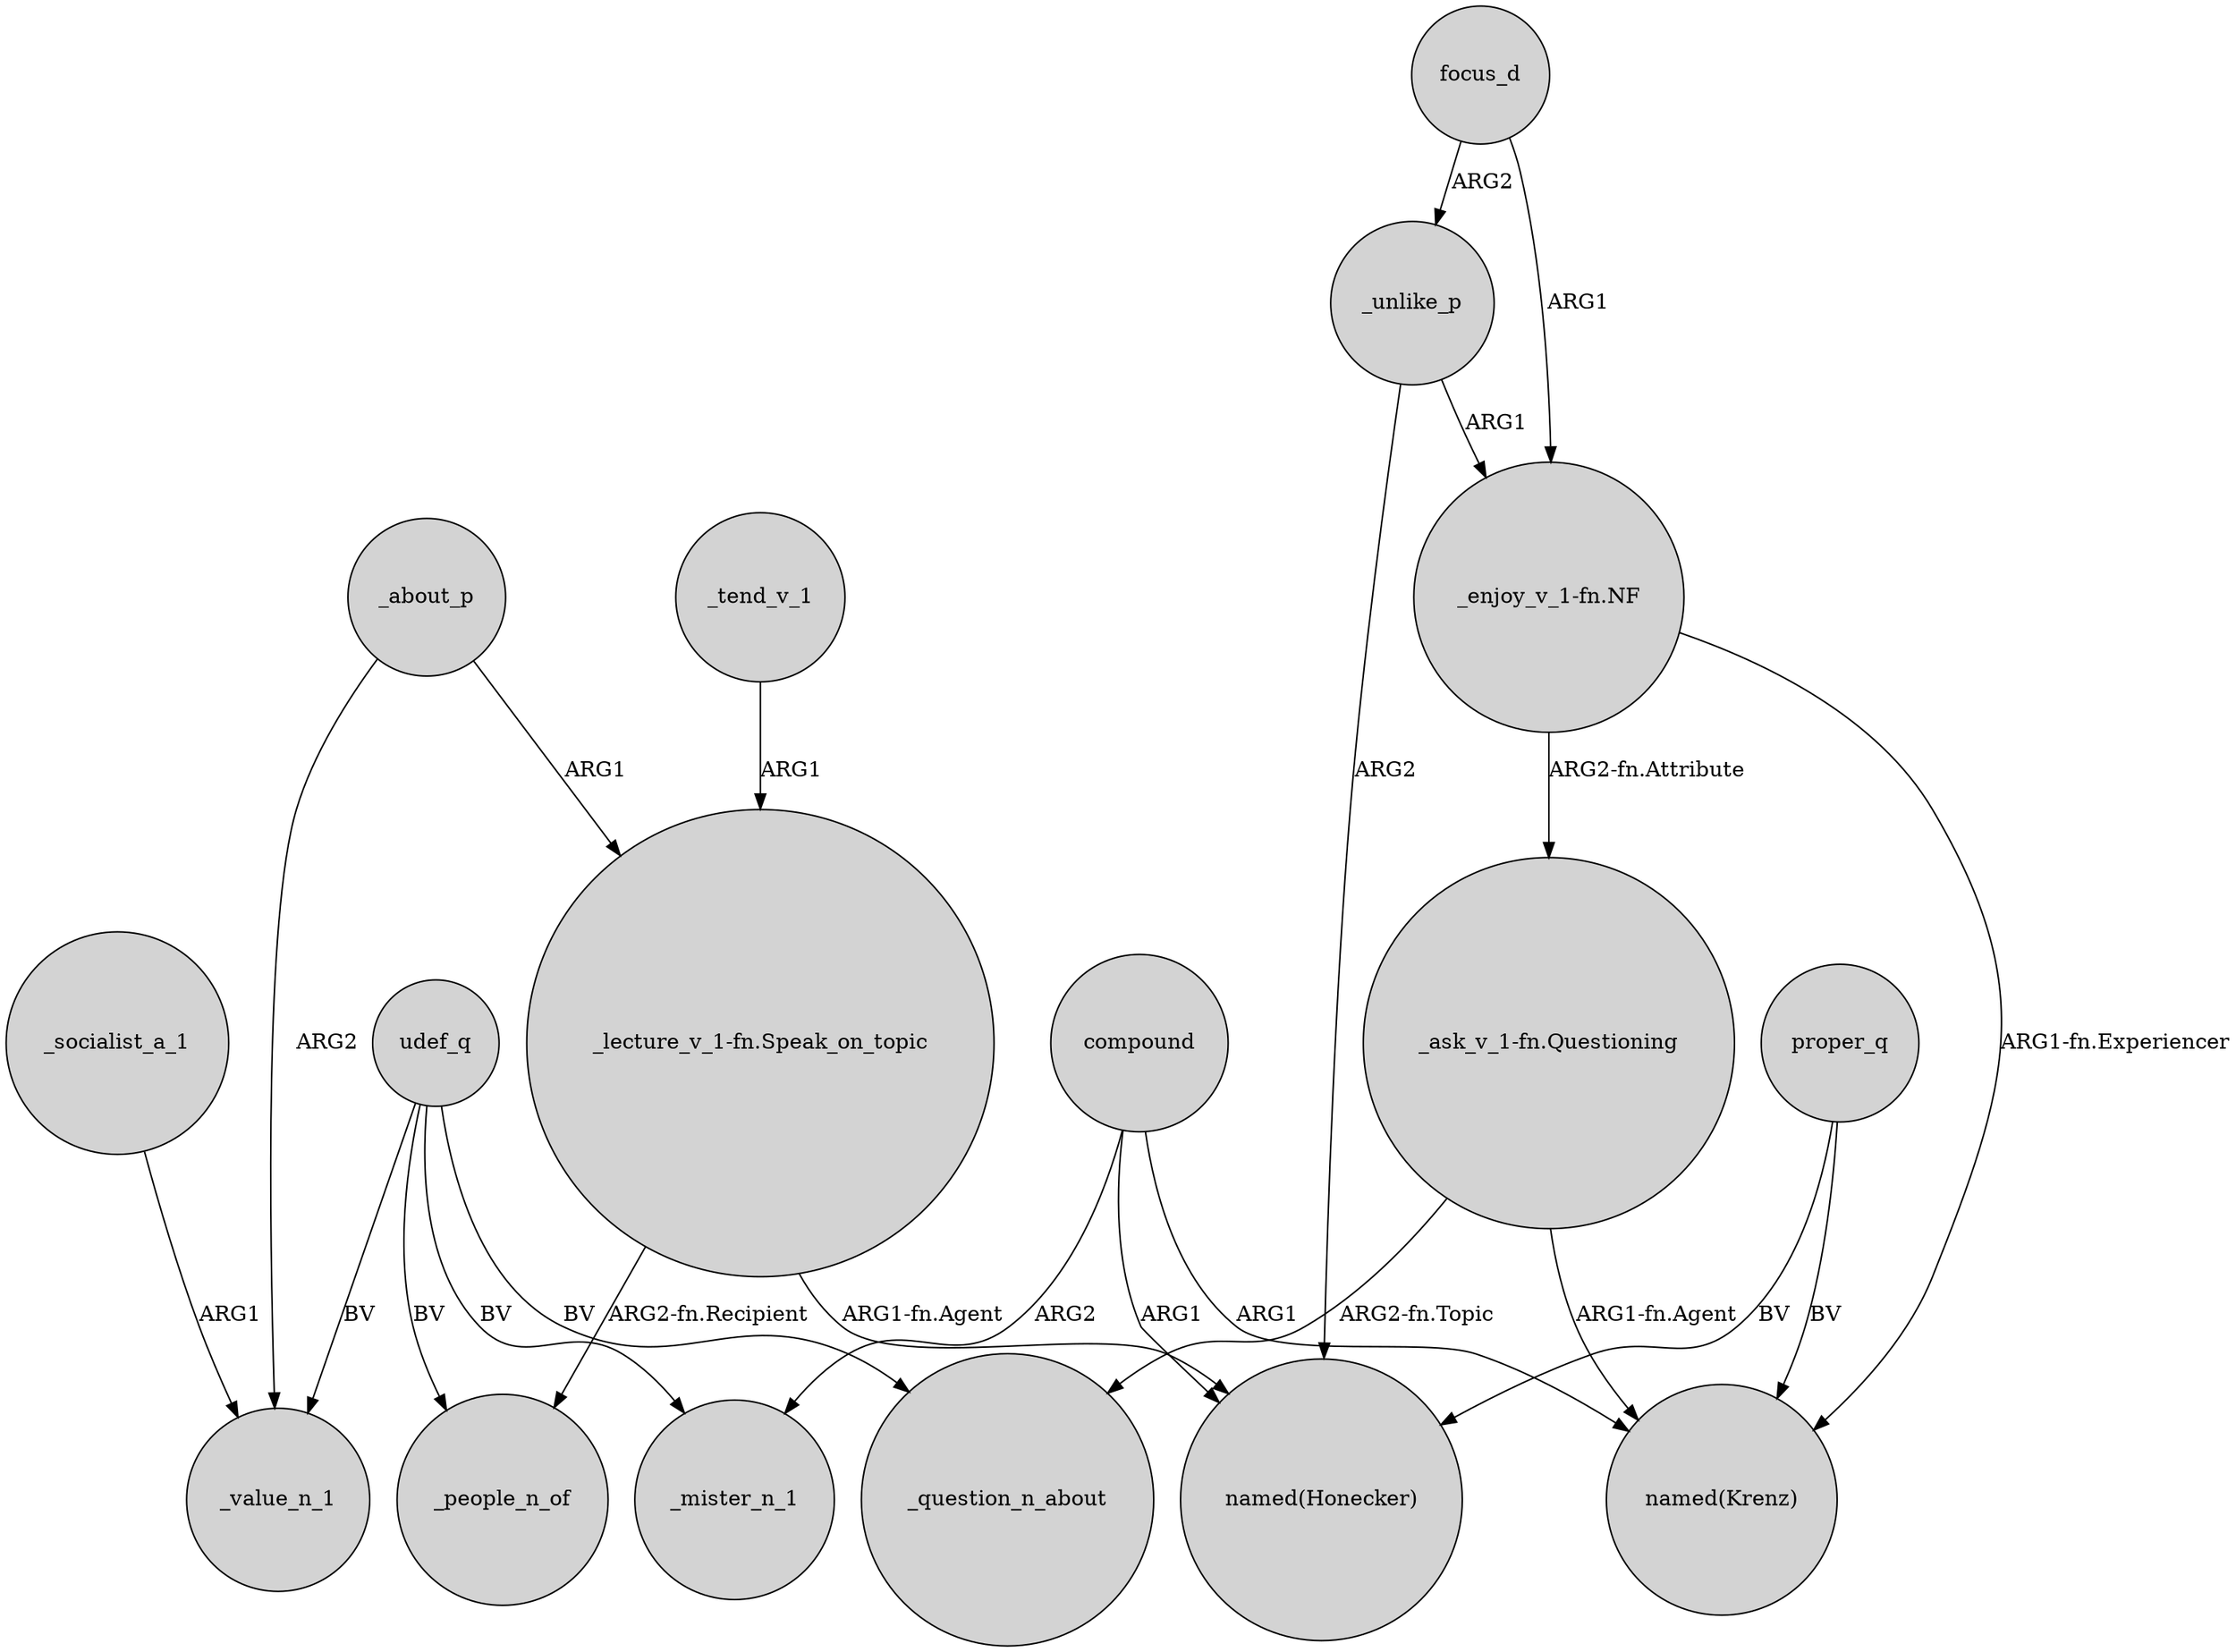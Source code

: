 digraph {
	node [shape=circle style=filled]
	_unlike_p -> "_enjoy_v_1-fn.NF" [label=ARG1]
	_tend_v_1 -> "_lecture_v_1-fn.Speak_on_topic" [label=ARG1]
	compound -> _mister_n_1 [label=ARG2]
	proper_q -> "named(Krenz)" [label=BV]
	_about_p -> "_lecture_v_1-fn.Speak_on_topic" [label=ARG1]
	udef_q -> _mister_n_1 [label=BV]
	udef_q -> _question_n_about [label=BV]
	proper_q -> "named(Honecker)" [label=BV]
	"_enjoy_v_1-fn.NF" -> "named(Krenz)" [label="ARG1-fn.Experiencer"]
	focus_d -> "_enjoy_v_1-fn.NF" [label=ARG1]
	"_ask_v_1-fn.Questioning" -> _question_n_about [label="ARG2-fn.Topic"]
	_about_p -> _value_n_1 [label=ARG2]
	udef_q -> _people_n_of [label=BV]
	_unlike_p -> "named(Honecker)" [label=ARG2]
	"_lecture_v_1-fn.Speak_on_topic" -> _people_n_of [label="ARG2-fn.Recipient"]
	compound -> "named(Honecker)" [label=ARG1]
	compound -> "named(Krenz)" [label=ARG1]
	_socialist_a_1 -> _value_n_1 [label=ARG1]
	udef_q -> _value_n_1 [label=BV]
	focus_d -> _unlike_p [label=ARG2]
	"_enjoy_v_1-fn.NF" -> "_ask_v_1-fn.Questioning" [label="ARG2-fn.Attribute"]
	"_ask_v_1-fn.Questioning" -> "named(Krenz)" [label="ARG1-fn.Agent"]
	"_lecture_v_1-fn.Speak_on_topic" -> "named(Honecker)" [label="ARG1-fn.Agent"]
}
